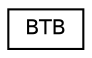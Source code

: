 digraph G
{
  edge [fontname="Helvetica",fontsize="10",labelfontname="Helvetica",labelfontsize="10"];
  node [fontname="Helvetica",fontsize="10",shape=record];
  rankdir=LR;
  Node1 [label="BTB",height=0.2,width=0.4,color="black", fillcolor="white", style="filled",URL="$classBTB.html"];
}
